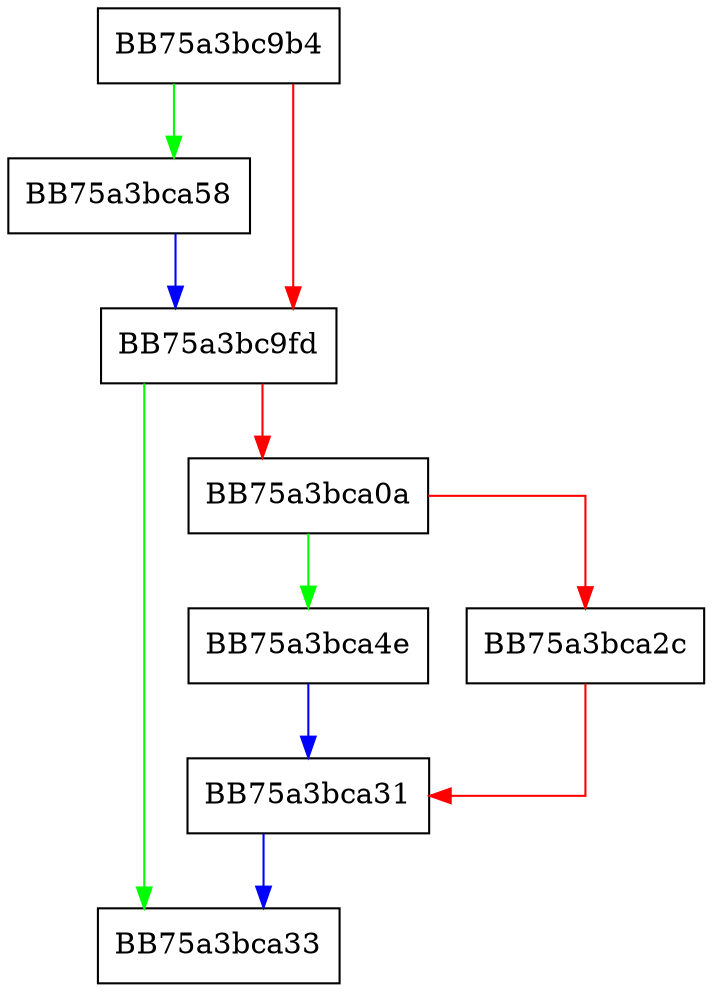 digraph DispatchOfflineRecord {
  node [shape="box"];
  graph [splines=ortho];
  BB75a3bc9b4 -> BB75a3bca58 [color="green"];
  BB75a3bc9b4 -> BB75a3bc9fd [color="red"];
  BB75a3bc9fd -> BB75a3bca33 [color="green"];
  BB75a3bc9fd -> BB75a3bca0a [color="red"];
  BB75a3bca0a -> BB75a3bca4e [color="green"];
  BB75a3bca0a -> BB75a3bca2c [color="red"];
  BB75a3bca2c -> BB75a3bca31 [color="red"];
  BB75a3bca31 -> BB75a3bca33 [color="blue"];
  BB75a3bca4e -> BB75a3bca31 [color="blue"];
  BB75a3bca58 -> BB75a3bc9fd [color="blue"];
}